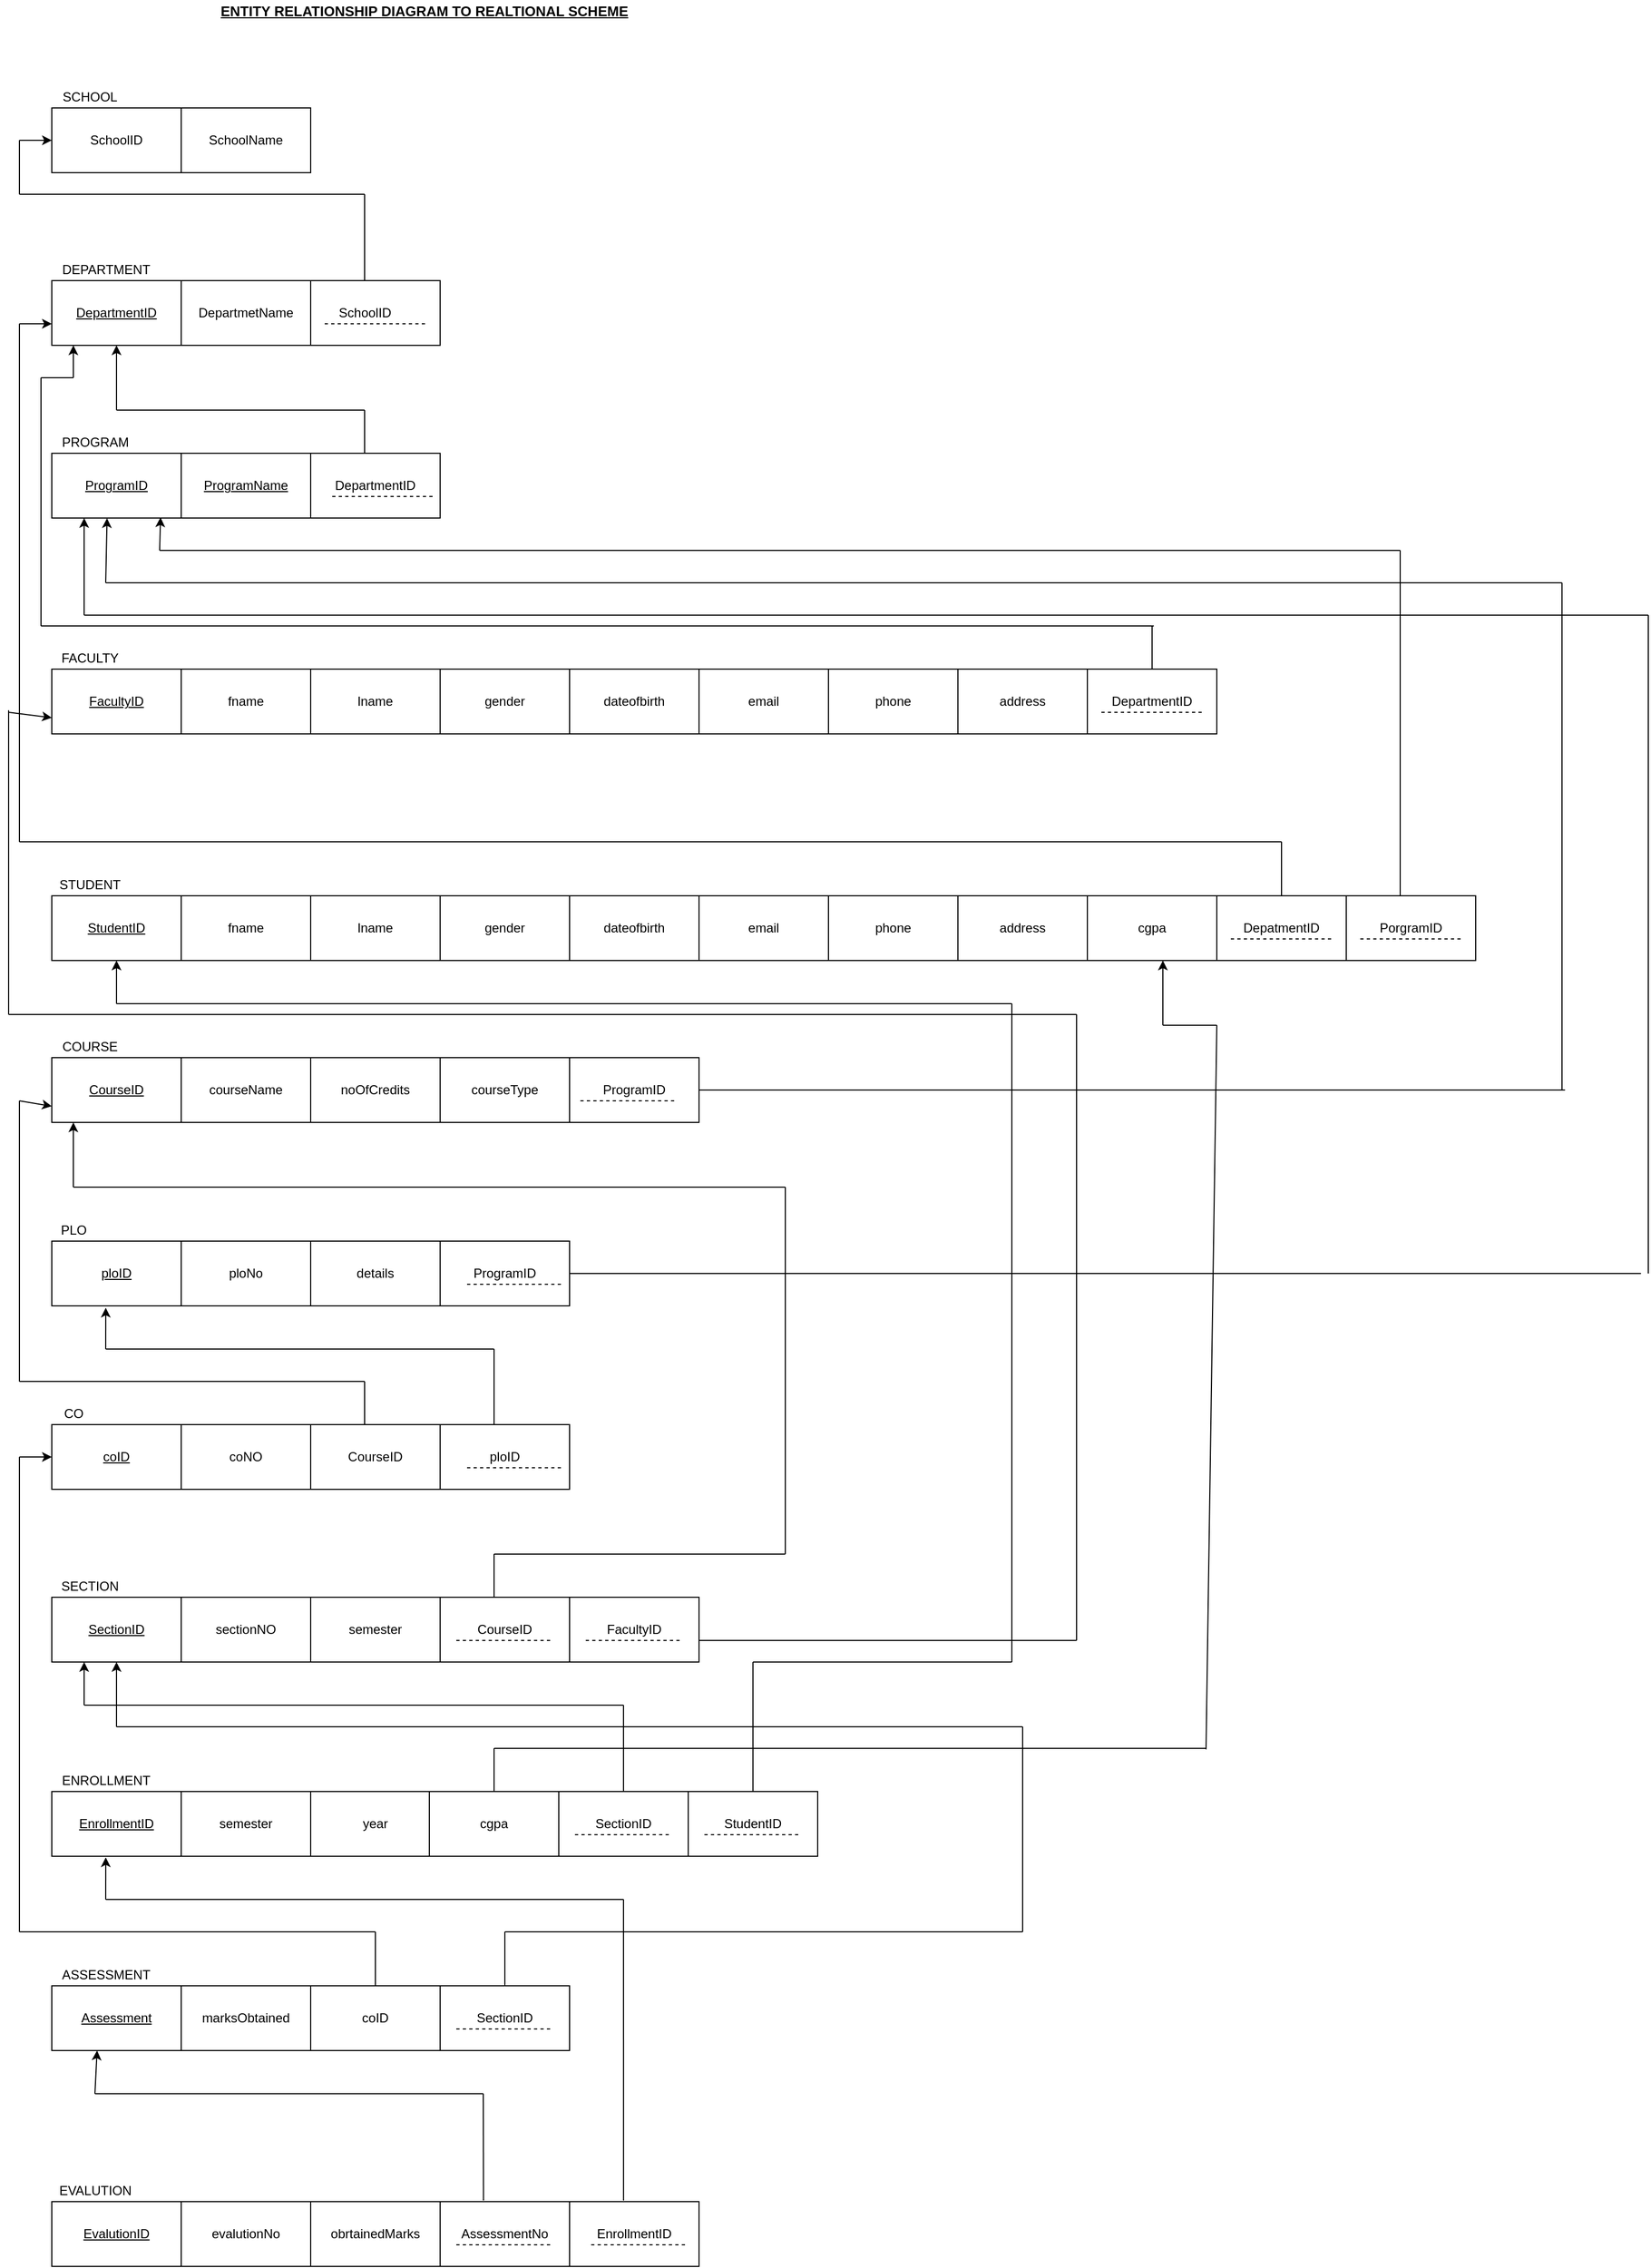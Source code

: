 <mxfile version="14.5.1" type="device"><diagram id="7KuH_8egfcc3wAsJhDVv" name="Page-1"><mxGraphModel dx="1874" dy="592" grid="1" gridSize="10" guides="1" tooltips="1" connect="1" arrows="1" fold="1" page="1" pageScale="1" pageWidth="850" pageHeight="1100" math="0" shadow="0"><root><mxCell id="0"/><mxCell id="1" parent="0"/><mxCell id="5A9PLkrmd0VcXUTFwJHq-2" value="&lt;b&gt;&lt;u&gt;&lt;font style=&quot;font-size: 13px&quot;&gt;ENTITY RELATIONSHIP DIAGRAM TO REALTIONAL SCHEME&lt;/font&gt;&lt;/u&gt;&lt;/b&gt;" style="text;html=1;align=center;verticalAlign=middle;resizable=0;points=[];autosize=1;" parent="1" vertex="1"><mxGeometry x="190" y="100" width="390" height="20" as="geometry"/></mxCell><mxCell id="5A9PLkrmd0VcXUTFwJHq-3" value="SchoolID" style="rounded=0;whiteSpace=wrap;html=1;direction=west;" parent="1" vertex="1"><mxGeometry x="40" y="200" width="120" height="60" as="geometry"/></mxCell><mxCell id="5A9PLkrmd0VcXUTFwJHq-4" value="SchoolName" style="rounded=0;whiteSpace=wrap;html=1;direction=west;" parent="1" vertex="1"><mxGeometry x="160" y="200" width="120" height="60" as="geometry"/></mxCell><mxCell id="5A9PLkrmd0VcXUTFwJHq-5" value="SCHOOL" style="text;html=1;align=center;verticalAlign=middle;resizable=0;points=[];autosize=1;" parent="1" vertex="1"><mxGeometry x="40" y="180" width="70" height="20" as="geometry"/></mxCell><mxCell id="5A9PLkrmd0VcXUTFwJHq-112" value="" style="edgeStyle=orthogonalEdgeStyle;rounded=0;orthogonalLoop=1;jettySize=auto;html=1;" parent="1" source="5A9PLkrmd0VcXUTFwJHq-7" target="5A9PLkrmd0VcXUTFwJHq-8" edge="1"><mxGeometry relative="1" as="geometry"/></mxCell><mxCell id="5A9PLkrmd0VcXUTFwJHq-7" value="DEPARTMENT" style="text;html=1;align=center;verticalAlign=middle;resizable=0;points=[];autosize=1;" parent="1" vertex="1"><mxGeometry x="40" y="340" width="100" height="20" as="geometry"/></mxCell><mxCell id="5A9PLkrmd0VcXUTFwJHq-8" value="&lt;u&gt;DepartmentID&lt;/u&gt;" style="whiteSpace=wrap;html=1;" parent="1" vertex="1"><mxGeometry x="40" y="360" width="120" height="60" as="geometry"/></mxCell><mxCell id="5A9PLkrmd0VcXUTFwJHq-10" value="DepartmetName" style="whiteSpace=wrap;html=1;" parent="1" vertex="1"><mxGeometry x="160" y="360" width="120" height="60" as="geometry"/></mxCell><mxCell id="5A9PLkrmd0VcXUTFwJHq-14" value="" style="whiteSpace=wrap;html=1;" parent="1" vertex="1"><mxGeometry x="280" y="360" width="120" height="60" as="geometry"/></mxCell><mxCell id="5A9PLkrmd0VcXUTFwJHq-15" value="SchoolID" style="text;html=1;align=center;verticalAlign=middle;resizable=0;points=[];autosize=1;" parent="1" vertex="1"><mxGeometry x="300" y="380" width="60" height="20" as="geometry"/></mxCell><mxCell id="5A9PLkrmd0VcXUTFwJHq-16" value="" style="endArrow=none;dashed=1;html=1;" parent="1" edge="1"><mxGeometry width="50" height="50" relative="1" as="geometry"><mxPoint x="293" y="400" as="sourcePoint"/><mxPoint x="387" y="400" as="targetPoint"/></mxGeometry></mxCell><mxCell id="5A9PLkrmd0VcXUTFwJHq-17" value="PROGRAM" style="text;html=1;align=center;verticalAlign=middle;resizable=0;points=[];autosize=1;" parent="1" vertex="1"><mxGeometry x="40" y="500" width="80" height="20" as="geometry"/></mxCell><mxCell id="5A9PLkrmd0VcXUTFwJHq-18" value="ProgramID" style="whiteSpace=wrap;html=1;fontStyle=4" parent="1" vertex="1"><mxGeometry x="40" y="520" width="120" height="60" as="geometry"/></mxCell><mxCell id="5A9PLkrmd0VcXUTFwJHq-19" value="&lt;u&gt;ProgramName&lt;/u&gt;" style="whiteSpace=wrap;html=1;" parent="1" vertex="1"><mxGeometry x="160" y="520" width="120" height="60" as="geometry"/></mxCell><mxCell id="5A9PLkrmd0VcXUTFwJHq-20" value="DepartmentID" style="whiteSpace=wrap;html=1;" parent="1" vertex="1"><mxGeometry x="280" y="520" width="120" height="60" as="geometry"/></mxCell><mxCell id="5A9PLkrmd0VcXUTFwJHq-21" value="" style="endArrow=none;dashed=1;html=1;" parent="1" edge="1"><mxGeometry width="50" height="50" relative="1" as="geometry"><mxPoint x="300" y="560" as="sourcePoint"/><mxPoint x="394" y="560" as="targetPoint"/></mxGeometry></mxCell><mxCell id="5A9PLkrmd0VcXUTFwJHq-22" value="FACULTY" style="text;html=1;align=center;verticalAlign=middle;resizable=0;points=[];autosize=1;" parent="1" vertex="1"><mxGeometry x="40" y="700" width="70" height="20" as="geometry"/></mxCell><mxCell id="5A9PLkrmd0VcXUTFwJHq-23" value="&lt;u&gt;FacultyID&lt;/u&gt;" style="whiteSpace=wrap;html=1;" parent="1" vertex="1"><mxGeometry x="40" y="720" width="120" height="60" as="geometry"/></mxCell><mxCell id="5A9PLkrmd0VcXUTFwJHq-25" value="address" style="whiteSpace=wrap;html=1;" parent="1" vertex="1"><mxGeometry x="880" y="720" width="120" height="60" as="geometry"/></mxCell><mxCell id="5A9PLkrmd0VcXUTFwJHq-26" value="phone" style="whiteSpace=wrap;html=1;" parent="1" vertex="1"><mxGeometry x="760" y="720" width="120" height="60" as="geometry"/></mxCell><mxCell id="5A9PLkrmd0VcXUTFwJHq-27" value="fname" style="whiteSpace=wrap;html=1;" parent="1" vertex="1"><mxGeometry x="160" y="720" width="120" height="60" as="geometry"/></mxCell><mxCell id="5A9PLkrmd0VcXUTFwJHq-28" value="lname" style="whiteSpace=wrap;html=1;" parent="1" vertex="1"><mxGeometry x="280" y="720" width="120" height="60" as="geometry"/></mxCell><mxCell id="5A9PLkrmd0VcXUTFwJHq-29" value="gender" style="whiteSpace=wrap;html=1;" parent="1" vertex="1"><mxGeometry x="400" y="720" width="120" height="60" as="geometry"/></mxCell><mxCell id="5A9PLkrmd0VcXUTFwJHq-30" value="dateofbirth" style="whiteSpace=wrap;html=1;" parent="1" vertex="1"><mxGeometry x="520" y="720" width="120" height="60" as="geometry"/></mxCell><mxCell id="5A9PLkrmd0VcXUTFwJHq-31" value="email" style="whiteSpace=wrap;html=1;" parent="1" vertex="1"><mxGeometry x="640" y="720" width="120" height="60" as="geometry"/></mxCell><mxCell id="5A9PLkrmd0VcXUTFwJHq-34" value="DepartmentID" style="whiteSpace=wrap;html=1;" parent="1" vertex="1"><mxGeometry x="1000" y="720" width="120" height="60" as="geometry"/></mxCell><mxCell id="5A9PLkrmd0VcXUTFwJHq-35" value="" style="endArrow=none;dashed=1;html=1;" parent="1" edge="1"><mxGeometry width="50" height="50" relative="1" as="geometry"><mxPoint x="1013" y="760" as="sourcePoint"/><mxPoint x="1107" y="760" as="targetPoint"/></mxGeometry></mxCell><mxCell id="5A9PLkrmd0VcXUTFwJHq-36" value="STUDENT" style="text;html=1;align=center;verticalAlign=middle;resizable=0;points=[];autosize=1;" parent="1" vertex="1"><mxGeometry x="40" y="910" width="70" height="20" as="geometry"/></mxCell><mxCell id="5A9PLkrmd0VcXUTFwJHq-37" value="&lt;u&gt;StudentID&lt;/u&gt;" style="whiteSpace=wrap;html=1;" parent="1" vertex="1"><mxGeometry x="40" y="930" width="120" height="60" as="geometry"/></mxCell><mxCell id="5A9PLkrmd0VcXUTFwJHq-38" value="fname" style="whiteSpace=wrap;html=1;" parent="1" vertex="1"><mxGeometry x="160" y="930" width="120" height="60" as="geometry"/></mxCell><mxCell id="5A9PLkrmd0VcXUTFwJHq-39" value="lname" style="whiteSpace=wrap;html=1;" parent="1" vertex="1"><mxGeometry x="280" y="930" width="120" height="60" as="geometry"/></mxCell><mxCell id="5A9PLkrmd0VcXUTFwJHq-40" value="gender" style="whiteSpace=wrap;html=1;" parent="1" vertex="1"><mxGeometry x="400" y="930" width="120" height="60" as="geometry"/></mxCell><mxCell id="5A9PLkrmd0VcXUTFwJHq-41" value="dateofbirth" style="whiteSpace=wrap;html=1;" parent="1" vertex="1"><mxGeometry x="520" y="930" width="120" height="60" as="geometry"/></mxCell><mxCell id="5A9PLkrmd0VcXUTFwJHq-42" value="email" style="whiteSpace=wrap;html=1;" parent="1" vertex="1"><mxGeometry x="640" y="930" width="120" height="60" as="geometry"/></mxCell><mxCell id="5A9PLkrmd0VcXUTFwJHq-43" value="phone" style="whiteSpace=wrap;html=1;" parent="1" vertex="1"><mxGeometry x="760" y="930" width="120" height="60" as="geometry"/></mxCell><mxCell id="5A9PLkrmd0VcXUTFwJHq-44" value="address" style="whiteSpace=wrap;html=1;" parent="1" vertex="1"><mxGeometry x="880" y="930" width="120" height="60" as="geometry"/></mxCell><mxCell id="5A9PLkrmd0VcXUTFwJHq-45" value="cgpa" style="whiteSpace=wrap;html=1;" parent="1" vertex="1"><mxGeometry x="1000" y="930" width="120" height="60" as="geometry"/></mxCell><mxCell id="5A9PLkrmd0VcXUTFwJHq-46" value="DepatmentID" style="whiteSpace=wrap;html=1;" parent="1" vertex="1"><mxGeometry x="1120" y="930" width="120" height="60" as="geometry"/></mxCell><mxCell id="5A9PLkrmd0VcXUTFwJHq-47" value="PorgramID" style="whiteSpace=wrap;html=1;" parent="1" vertex="1"><mxGeometry x="1240" y="930" width="120" height="60" as="geometry"/></mxCell><mxCell id="5A9PLkrmd0VcXUTFwJHq-48" value="" style="endArrow=none;dashed=1;html=1;" parent="1" edge="1"><mxGeometry width="50" height="50" relative="1" as="geometry"><mxPoint x="1133" y="970" as="sourcePoint"/><mxPoint x="1227" y="970" as="targetPoint"/><Array as="points"/></mxGeometry></mxCell><mxCell id="5A9PLkrmd0VcXUTFwJHq-49" value="" style="endArrow=none;dashed=1;html=1;" parent="1" edge="1"><mxGeometry width="50" height="50" relative="1" as="geometry"><mxPoint x="1253" y="970" as="sourcePoint"/><mxPoint x="1347" y="970" as="targetPoint"/><Array as="points"/></mxGeometry></mxCell><mxCell id="5A9PLkrmd0VcXUTFwJHq-50" value="COURSE" style="text;html=1;align=center;verticalAlign=middle;resizable=0;points=[];autosize=1;" parent="1" vertex="1"><mxGeometry x="40" y="1060" width="70" height="20" as="geometry"/></mxCell><mxCell id="5A9PLkrmd0VcXUTFwJHq-51" value="&lt;u&gt;CourseID&lt;/u&gt;" style="whiteSpace=wrap;html=1;" parent="1" vertex="1"><mxGeometry x="40" y="1080" width="120" height="60" as="geometry"/></mxCell><mxCell id="5A9PLkrmd0VcXUTFwJHq-52" value="ProgramID" style="whiteSpace=wrap;html=1;" parent="1" vertex="1"><mxGeometry x="520" y="1080" width="120" height="60" as="geometry"/></mxCell><mxCell id="5A9PLkrmd0VcXUTFwJHq-53" value="courseName" style="whiteSpace=wrap;html=1;" parent="1" vertex="1"><mxGeometry x="160" y="1080" width="120" height="60" as="geometry"/></mxCell><mxCell id="5A9PLkrmd0VcXUTFwJHq-54" value="noOfCredits" style="whiteSpace=wrap;html=1;" parent="1" vertex="1"><mxGeometry x="280" y="1080" width="120" height="60" as="geometry"/></mxCell><mxCell id="5A9PLkrmd0VcXUTFwJHq-55" value="courseType" style="whiteSpace=wrap;html=1;" parent="1" vertex="1"><mxGeometry x="400" y="1080" width="120" height="60" as="geometry"/></mxCell><mxCell id="5A9PLkrmd0VcXUTFwJHq-56" value="" style="endArrow=none;dashed=1;html=1;" parent="1" edge="1"><mxGeometry width="50" height="50" relative="1" as="geometry"><mxPoint x="530" y="1120" as="sourcePoint"/><mxPoint x="620" y="1120" as="targetPoint"/><Array as="points"/></mxGeometry></mxCell><mxCell id="5A9PLkrmd0VcXUTFwJHq-59" value="" style="edgeStyle=orthogonalEdgeStyle;rounded=0;orthogonalLoop=1;jettySize=auto;html=1;" parent="1" source="5A9PLkrmd0VcXUTFwJHq-57" target="5A9PLkrmd0VcXUTFwJHq-58" edge="1"><mxGeometry relative="1" as="geometry"/></mxCell><mxCell id="5A9PLkrmd0VcXUTFwJHq-57" value="PLO" style="text;html=1;align=center;verticalAlign=middle;resizable=0;points=[];autosize=1;" parent="1" vertex="1"><mxGeometry x="40" y="1230" width="40" height="20" as="geometry"/></mxCell><mxCell id="5A9PLkrmd0VcXUTFwJHq-58" value="ploID" style="whiteSpace=wrap;html=1;fontStyle=4" parent="1" vertex="1"><mxGeometry x="40" y="1250" width="120" height="60" as="geometry"/></mxCell><mxCell id="5A9PLkrmd0VcXUTFwJHq-60" value="ploNo" style="whiteSpace=wrap;html=1;" parent="1" vertex="1"><mxGeometry x="160" y="1250" width="120" height="60" as="geometry"/></mxCell><mxCell id="5A9PLkrmd0VcXUTFwJHq-61" value="details" style="whiteSpace=wrap;html=1;" parent="1" vertex="1"><mxGeometry x="280" y="1250" width="120" height="60" as="geometry"/></mxCell><mxCell id="5A9PLkrmd0VcXUTFwJHq-62" value="ProgramID" style="whiteSpace=wrap;html=1;" parent="1" vertex="1"><mxGeometry x="400" y="1250" width="120" height="60" as="geometry"/></mxCell><mxCell id="5A9PLkrmd0VcXUTFwJHq-64" value="" style="endArrow=none;dashed=1;html=1;" parent="1" edge="1"><mxGeometry width="50" height="50" relative="1" as="geometry"><mxPoint x="425" y="1290" as="sourcePoint"/><mxPoint x="515" y="1290" as="targetPoint"/><Array as="points"/></mxGeometry></mxCell><mxCell id="5A9PLkrmd0VcXUTFwJHq-65" value="CO" style="text;html=1;align=center;verticalAlign=middle;resizable=0;points=[];autosize=1;" parent="1" vertex="1"><mxGeometry x="45" y="1400" width="30" height="20" as="geometry"/></mxCell><mxCell id="5A9PLkrmd0VcXUTFwJHq-66" value="&lt;u&gt;coID&lt;/u&gt;" style="whiteSpace=wrap;html=1;" parent="1" vertex="1"><mxGeometry x="40" y="1420" width="120" height="60" as="geometry"/></mxCell><mxCell id="5A9PLkrmd0VcXUTFwJHq-67" value="coNO" style="whiteSpace=wrap;html=1;" parent="1" vertex="1"><mxGeometry x="160" y="1420" width="120" height="60" as="geometry"/></mxCell><mxCell id="5A9PLkrmd0VcXUTFwJHq-68" value="CourseID" style="whiteSpace=wrap;html=1;" parent="1" vertex="1"><mxGeometry x="280" y="1420" width="120" height="60" as="geometry"/></mxCell><mxCell id="5A9PLkrmd0VcXUTFwJHq-69" value="ploID" style="whiteSpace=wrap;html=1;" parent="1" vertex="1"><mxGeometry x="400" y="1420" width="120" height="60" as="geometry"/></mxCell><mxCell id="5A9PLkrmd0VcXUTFwJHq-70" value="" style="endArrow=none;dashed=1;html=1;" parent="1" edge="1"><mxGeometry width="50" height="50" relative="1" as="geometry"><mxPoint x="425" y="1460" as="sourcePoint"/><mxPoint x="515" y="1460" as="targetPoint"/><Array as="points"/></mxGeometry></mxCell><mxCell id="5A9PLkrmd0VcXUTFwJHq-73" value="" style="edgeStyle=orthogonalEdgeStyle;rounded=0;orthogonalLoop=1;jettySize=auto;html=1;" parent="1" source="5A9PLkrmd0VcXUTFwJHq-71" target="5A9PLkrmd0VcXUTFwJHq-72" edge="1"><mxGeometry relative="1" as="geometry"/></mxCell><mxCell id="5A9PLkrmd0VcXUTFwJHq-71" value="SECTION" style="text;html=1;align=center;verticalAlign=middle;resizable=0;points=[];autosize=1;" parent="1" vertex="1"><mxGeometry x="40" y="1560" width="70" height="20" as="geometry"/></mxCell><mxCell id="5A9PLkrmd0VcXUTFwJHq-72" value="&lt;u&gt;SectionID&lt;/u&gt;" style="whiteSpace=wrap;html=1;" parent="1" vertex="1"><mxGeometry x="40" y="1580" width="120" height="60" as="geometry"/></mxCell><mxCell id="5A9PLkrmd0VcXUTFwJHq-74" value="sectionNO" style="whiteSpace=wrap;html=1;" parent="1" vertex="1"><mxGeometry x="160" y="1580" width="120" height="60" as="geometry"/></mxCell><mxCell id="5A9PLkrmd0VcXUTFwJHq-75" value="semester" style="whiteSpace=wrap;html=1;" parent="1" vertex="1"><mxGeometry x="280" y="1580" width="120" height="60" as="geometry"/></mxCell><mxCell id="5A9PLkrmd0VcXUTFwJHq-78" value="FacultyID" style="whiteSpace=wrap;html=1;" parent="1" vertex="1"><mxGeometry x="520" y="1580" width="120" height="60" as="geometry"/></mxCell><mxCell id="5A9PLkrmd0VcXUTFwJHq-79" value="" style="endArrow=none;dashed=1;html=1;" parent="1" edge="1"><mxGeometry width="50" height="50" relative="1" as="geometry"><mxPoint x="415" y="1620" as="sourcePoint"/><mxPoint x="505" y="1620" as="targetPoint"/><Array as="points"/></mxGeometry></mxCell><mxCell id="5A9PLkrmd0VcXUTFwJHq-80" value="" style="endArrow=none;dashed=1;html=1;" parent="1" source="5A9PLkrmd0VcXUTFwJHq-76" edge="1"><mxGeometry width="50" height="50" relative="1" as="geometry"><mxPoint x="425" y="1630" as="sourcePoint"/><mxPoint x="515" y="1630" as="targetPoint"/><Array as="points"/></mxGeometry></mxCell><mxCell id="5A9PLkrmd0VcXUTFwJHq-76" value="CourseID" style="whiteSpace=wrap;html=1;" parent="1" vertex="1"><mxGeometry x="400" y="1580" width="120" height="60" as="geometry"/></mxCell><mxCell id="5A9PLkrmd0VcXUTFwJHq-82" value="" style="endArrow=none;dashed=1;html=1;" parent="1" edge="1"><mxGeometry width="50" height="50" relative="1" as="geometry"><mxPoint x="415" y="1620" as="sourcePoint"/><mxPoint x="505" y="1620" as="targetPoint"/><Array as="points"><mxPoint x="460" y="1620"/></Array></mxGeometry></mxCell><mxCell id="5A9PLkrmd0VcXUTFwJHq-83" value="" style="endArrow=none;dashed=1;html=1;" parent="1" edge="1"><mxGeometry width="50" height="50" relative="1" as="geometry"><mxPoint x="535" y="1620" as="sourcePoint"/><mxPoint x="625" y="1620" as="targetPoint"/><Array as="points"><mxPoint x="580" y="1620"/></Array></mxGeometry></mxCell><mxCell id="5A9PLkrmd0VcXUTFwJHq-86" value="" style="edgeStyle=orthogonalEdgeStyle;rounded=0;orthogonalLoop=1;jettySize=auto;html=1;" parent="1" source="5A9PLkrmd0VcXUTFwJHq-84" target="5A9PLkrmd0VcXUTFwJHq-85" edge="1"><mxGeometry relative="1" as="geometry"/></mxCell><mxCell id="5A9PLkrmd0VcXUTFwJHq-84" value="ENROLLMENT" style="text;html=1;align=center;verticalAlign=middle;resizable=0;points=[];autosize=1;" parent="1" vertex="1"><mxGeometry x="40" y="1740" width="100" height="20" as="geometry"/></mxCell><mxCell id="5A9PLkrmd0VcXUTFwJHq-85" value="&lt;u&gt;EnrollmentID&lt;/u&gt;" style="whiteSpace=wrap;html=1;" parent="1" vertex="1"><mxGeometry x="40" y="1760" width="120" height="60" as="geometry"/></mxCell><mxCell id="5A9PLkrmd0VcXUTFwJHq-87" value="semester" style="whiteSpace=wrap;html=1;" parent="1" vertex="1"><mxGeometry x="160" y="1760" width="120" height="60" as="geometry"/></mxCell><mxCell id="5A9PLkrmd0VcXUTFwJHq-88" value="year" style="whiteSpace=wrap;html=1;" parent="1" vertex="1"><mxGeometry x="280" y="1760" width="120" height="60" as="geometry"/></mxCell><mxCell id="5A9PLkrmd0VcXUTFwJHq-89" value="cgpa" style="whiteSpace=wrap;html=1;" parent="1" vertex="1"><mxGeometry x="390" y="1760" width="120" height="60" as="geometry"/></mxCell><mxCell id="5A9PLkrmd0VcXUTFwJHq-90" value="SectionID" style="whiteSpace=wrap;html=1;" parent="1" vertex="1"><mxGeometry x="510" y="1760" width="120" height="60" as="geometry"/></mxCell><mxCell id="5A9PLkrmd0VcXUTFwJHq-91" value="StudentID" style="whiteSpace=wrap;html=1;" parent="1" vertex="1"><mxGeometry x="630" y="1760" width="120" height="60" as="geometry"/></mxCell><mxCell id="5A9PLkrmd0VcXUTFwJHq-92" value="" style="endArrow=none;dashed=1;html=1;" parent="1" edge="1"><mxGeometry width="50" height="50" relative="1" as="geometry"><mxPoint x="525" y="1800" as="sourcePoint"/><mxPoint x="615" y="1800" as="targetPoint"/><Array as="points"><mxPoint x="570" y="1800"/></Array></mxGeometry></mxCell><mxCell id="5A9PLkrmd0VcXUTFwJHq-93" value="" style="endArrow=none;dashed=1;html=1;" parent="1" edge="1"><mxGeometry width="50" height="50" relative="1" as="geometry"><mxPoint x="645" y="1800" as="sourcePoint"/><mxPoint x="735" y="1800" as="targetPoint"/><Array as="points"><mxPoint x="690" y="1800"/></Array></mxGeometry></mxCell><mxCell id="5A9PLkrmd0VcXUTFwJHq-96" value="" style="edgeStyle=orthogonalEdgeStyle;rounded=0;orthogonalLoop=1;jettySize=auto;html=1;" parent="1" source="5A9PLkrmd0VcXUTFwJHq-94" target="5A9PLkrmd0VcXUTFwJHq-95" edge="1"><mxGeometry relative="1" as="geometry"/></mxCell><mxCell id="5A9PLkrmd0VcXUTFwJHq-94" value="ASSESSMENT" style="text;html=1;align=center;verticalAlign=middle;resizable=0;points=[];autosize=1;" parent="1" vertex="1"><mxGeometry x="40" y="1920" width="100" height="20" as="geometry"/></mxCell><mxCell id="5A9PLkrmd0VcXUTFwJHq-95" value="&lt;u&gt;Assessment&lt;/u&gt;" style="whiteSpace=wrap;html=1;" parent="1" vertex="1"><mxGeometry x="40" y="1940" width="120" height="60" as="geometry"/></mxCell><mxCell id="5A9PLkrmd0VcXUTFwJHq-97" value="marksObtained" style="whiteSpace=wrap;html=1;" parent="1" vertex="1"><mxGeometry x="160" y="1940" width="120" height="60" as="geometry"/></mxCell><mxCell id="5A9PLkrmd0VcXUTFwJHq-98" value="coID" style="whiteSpace=wrap;html=1;" parent="1" vertex="1"><mxGeometry x="280" y="1940" width="120" height="60" as="geometry"/></mxCell><mxCell id="5A9PLkrmd0VcXUTFwJHq-99" value="SectionID" style="whiteSpace=wrap;html=1;" parent="1" vertex="1"><mxGeometry x="400" y="1940" width="120" height="60" as="geometry"/></mxCell><mxCell id="5A9PLkrmd0VcXUTFwJHq-100" value="" style="endArrow=none;dashed=1;html=1;" parent="1" edge="1"><mxGeometry width="50" height="50" relative="1" as="geometry"><mxPoint x="415" y="1980" as="sourcePoint"/><mxPoint x="505" y="1980" as="targetPoint"/><Array as="points"><mxPoint x="460" y="1980"/></Array></mxGeometry></mxCell><mxCell id="5A9PLkrmd0VcXUTFwJHq-103" value="" style="edgeStyle=orthogonalEdgeStyle;rounded=0;orthogonalLoop=1;jettySize=auto;html=1;" parent="1" source="5A9PLkrmd0VcXUTFwJHq-101" target="5A9PLkrmd0VcXUTFwJHq-102" edge="1"><mxGeometry relative="1" as="geometry"/></mxCell><mxCell id="5A9PLkrmd0VcXUTFwJHq-101" value="EVALUTION" style="text;html=1;align=center;verticalAlign=middle;resizable=0;points=[];autosize=1;" parent="1" vertex="1"><mxGeometry x="40" y="2120" width="80" height="20" as="geometry"/></mxCell><mxCell id="5A9PLkrmd0VcXUTFwJHq-102" value="&lt;u&gt;EvalutionID&lt;/u&gt;" style="whiteSpace=wrap;html=1;" parent="1" vertex="1"><mxGeometry x="40" y="2140" width="120" height="60" as="geometry"/></mxCell><mxCell id="5A9PLkrmd0VcXUTFwJHq-104" value="evalutionNo" style="whiteSpace=wrap;html=1;" parent="1" vertex="1"><mxGeometry x="160" y="2140" width="120" height="60" as="geometry"/></mxCell><mxCell id="5A9PLkrmd0VcXUTFwJHq-105" value="obrtainedMarks" style="whiteSpace=wrap;html=1;" parent="1" vertex="1"><mxGeometry x="280" y="2140" width="120" height="60" as="geometry"/></mxCell><mxCell id="5A9PLkrmd0VcXUTFwJHq-106" value="AssessmentNo" style="whiteSpace=wrap;html=1;" parent="1" vertex="1"><mxGeometry x="400" y="2140" width="120" height="60" as="geometry"/></mxCell><mxCell id="5A9PLkrmd0VcXUTFwJHq-107" value="EnrollmentID" style="whiteSpace=wrap;html=1;" parent="1" vertex="1"><mxGeometry x="520" y="2140" width="120" height="60" as="geometry"/></mxCell><mxCell id="5A9PLkrmd0VcXUTFwJHq-108" value="" style="endArrow=none;dashed=1;html=1;" parent="1" edge="1"><mxGeometry width="50" height="50" relative="1" as="geometry"><mxPoint x="415" y="2180" as="sourcePoint"/><mxPoint x="505" y="2180" as="targetPoint"/><Array as="points"/></mxGeometry></mxCell><mxCell id="5A9PLkrmd0VcXUTFwJHq-109" value="" style="endArrow=none;dashed=1;html=1;" parent="1" edge="1"><mxGeometry width="50" height="50" relative="1" as="geometry"><mxPoint x="540" y="2180" as="sourcePoint"/><mxPoint x="630" y="2180" as="targetPoint"/><Array as="points"/></mxGeometry></mxCell><mxCell id="5A9PLkrmd0VcXUTFwJHq-116" value="" style="endArrow=none;html=1;" parent="1" edge="1"><mxGeometry width="50" height="50" relative="1" as="geometry"><mxPoint x="330" y="360" as="sourcePoint"/><mxPoint x="330" y="280" as="targetPoint"/></mxGeometry></mxCell><mxCell id="5A9PLkrmd0VcXUTFwJHq-117" value="" style="endArrow=none;html=1;" parent="1" edge="1"><mxGeometry width="50" height="50" relative="1" as="geometry"><mxPoint x="210" y="280" as="sourcePoint"/><mxPoint x="330" y="280" as="targetPoint"/></mxGeometry></mxCell><mxCell id="5A9PLkrmd0VcXUTFwJHq-118" value="" style="endArrow=none;html=1;" parent="1" edge="1"><mxGeometry width="50" height="50" relative="1" as="geometry"><mxPoint x="10" y="280" as="sourcePoint"/><mxPoint x="210" y="280" as="targetPoint"/></mxGeometry></mxCell><mxCell id="5A9PLkrmd0VcXUTFwJHq-119" value="" style="endArrow=none;html=1;" parent="1" edge="1"><mxGeometry width="50" height="50" relative="1" as="geometry"><mxPoint x="10" y="280" as="sourcePoint"/><mxPoint x="10" y="230" as="targetPoint"/></mxGeometry></mxCell><mxCell id="5A9PLkrmd0VcXUTFwJHq-120" value="" style="endArrow=classic;html=1;entryX=1;entryY=0.5;entryDx=0;entryDy=0;" parent="1" target="5A9PLkrmd0VcXUTFwJHq-3" edge="1"><mxGeometry width="50" height="50" relative="1" as="geometry"><mxPoint x="10" y="230" as="sourcePoint"/><mxPoint x="60" y="180" as="targetPoint"/></mxGeometry></mxCell><mxCell id="5A9PLkrmd0VcXUTFwJHq-121" value="" style="endArrow=none;html=1;" parent="1" edge="1"><mxGeometry width="50" height="50" relative="1" as="geometry"><mxPoint x="330" y="520" as="sourcePoint"/><mxPoint x="330" y="480" as="targetPoint"/></mxGeometry></mxCell><mxCell id="5A9PLkrmd0VcXUTFwJHq-122" value="" style="endArrow=none;html=1;" parent="1" edge="1"><mxGeometry width="50" height="50" relative="1" as="geometry"><mxPoint x="100" y="480" as="sourcePoint"/><mxPoint x="330" y="480" as="targetPoint"/></mxGeometry></mxCell><mxCell id="5A9PLkrmd0VcXUTFwJHq-123" value="" style="endArrow=classic;html=1;" parent="1" target="5A9PLkrmd0VcXUTFwJHq-8" edge="1"><mxGeometry width="50" height="50" relative="1" as="geometry"><mxPoint x="100" y="480" as="sourcePoint"/><mxPoint x="113" y="424" as="targetPoint"/><Array as="points"/></mxGeometry></mxCell><mxCell id="5A9PLkrmd0VcXUTFwJHq-124" value="" style="endArrow=classic;html=1;" parent="1" edge="1"><mxGeometry width="50" height="50" relative="1" as="geometry"><mxPoint x="10" y="400" as="sourcePoint"/><mxPoint x="40" y="400" as="targetPoint"/></mxGeometry></mxCell><mxCell id="5A9PLkrmd0VcXUTFwJHq-125" value="" style="endArrow=none;html=1;" parent="1" edge="1"><mxGeometry width="50" height="50" relative="1" as="geometry"><mxPoint x="10" y="880" as="sourcePoint"/><mxPoint x="10" y="400" as="targetPoint"/></mxGeometry></mxCell><mxCell id="5A9PLkrmd0VcXUTFwJHq-126" value="" style="endArrow=classic;html=1;" parent="1" edge="1"><mxGeometry width="50" height="50" relative="1" as="geometry"><mxPoint x="60" y="450" as="sourcePoint"/><mxPoint x="60" y="420" as="targetPoint"/></mxGeometry></mxCell><mxCell id="5A9PLkrmd0VcXUTFwJHq-127" value="" style="endArrow=none;html=1;" parent="1" edge="1"><mxGeometry width="50" height="50" relative="1" as="geometry"><mxPoint x="30" y="450" as="sourcePoint"/><mxPoint x="60" y="450" as="targetPoint"/></mxGeometry></mxCell><mxCell id="5A9PLkrmd0VcXUTFwJHq-128" value="" style="endArrow=none;html=1;" parent="1" edge="1"><mxGeometry width="50" height="50" relative="1" as="geometry"><mxPoint x="30" y="680" as="sourcePoint"/><mxPoint x="30" y="450" as="targetPoint"/></mxGeometry></mxCell><mxCell id="5A9PLkrmd0VcXUTFwJHq-129" value="" style="endArrow=none;html=1;" parent="1" edge="1"><mxGeometry width="50" height="50" relative="1" as="geometry"><mxPoint x="30" y="680" as="sourcePoint"/><mxPoint x="1061.6" y="680" as="targetPoint"/></mxGeometry></mxCell><mxCell id="5A9PLkrmd0VcXUTFwJHq-130" value="" style="endArrow=classic;html=1;entryX=0.84;entryY=0.99;entryDx=0;entryDy=0;entryPerimeter=0;" parent="1" target="5A9PLkrmd0VcXUTFwJHq-18" edge="1"><mxGeometry width="50" height="50" relative="1" as="geometry"><mxPoint x="140" y="610" as="sourcePoint"/><mxPoint x="144" y="583" as="targetPoint"/></mxGeometry></mxCell><mxCell id="5A9PLkrmd0VcXUTFwJHq-131" value="" style="endArrow=none;html=1;exitX=0.5;exitY=0;exitDx=0;exitDy=0;" parent="1" source="5A9PLkrmd0VcXUTFwJHq-34" edge="1"><mxGeometry width="50" height="50" relative="1" as="geometry"><mxPoint x="1050" y="720" as="sourcePoint"/><mxPoint x="1060" y="680" as="targetPoint"/></mxGeometry></mxCell><mxCell id="5A9PLkrmd0VcXUTFwJHq-132" value="" style="endArrow=none;html=1;" parent="1" edge="1"><mxGeometry width="50" height="50" relative="1" as="geometry"><mxPoint x="10" y="880" as="sourcePoint"/><mxPoint x="1180" y="880" as="targetPoint"/></mxGeometry></mxCell><mxCell id="5A9PLkrmd0VcXUTFwJHq-133" value="" style="endArrow=none;html=1;exitX=0.5;exitY=0;exitDx=0;exitDy=0;" parent="1" source="5A9PLkrmd0VcXUTFwJHq-46" edge="1"><mxGeometry width="50" height="50" relative="1" as="geometry"><mxPoint x="1170" y="930" as="sourcePoint"/><mxPoint x="1180" y="880" as="targetPoint"/></mxGeometry></mxCell><mxCell id="5A9PLkrmd0VcXUTFwJHq-134" value="" style="endArrow=none;html=1;" parent="1" edge="1"><mxGeometry width="50" height="50" relative="1" as="geometry"><mxPoint x="1290" y="930" as="sourcePoint"/><mxPoint x="1290" y="610" as="targetPoint"/></mxGeometry></mxCell><mxCell id="5A9PLkrmd0VcXUTFwJHq-135" value="" style="endArrow=none;html=1;" parent="1" edge="1"><mxGeometry width="50" height="50" relative="1" as="geometry"><mxPoint x="140" y="610" as="sourcePoint"/><mxPoint x="1290" y="610" as="targetPoint"/></mxGeometry></mxCell><mxCell id="5A9PLkrmd0VcXUTFwJHq-136" value="" style="endArrow=none;html=1;exitX=1;exitY=0.5;exitDx=0;exitDy=0;" parent="1" source="5A9PLkrmd0VcXUTFwJHq-52" edge="1"><mxGeometry width="50" height="50" relative="1" as="geometry"><mxPoint x="675" y="1130" as="sourcePoint"/><mxPoint x="1442.8" y="1110" as="targetPoint"/></mxGeometry></mxCell><mxCell id="5A9PLkrmd0VcXUTFwJHq-137" value="" style="endArrow=none;html=1;" parent="1" edge="1"><mxGeometry width="50" height="50" relative="1" as="geometry"><mxPoint x="1440" y="1110" as="sourcePoint"/><mxPoint x="1440" y="640" as="targetPoint"/></mxGeometry></mxCell><mxCell id="5A9PLkrmd0VcXUTFwJHq-138" value="" style="endArrow=none;html=1;" parent="1" edge="1"><mxGeometry width="50" height="50" relative="1" as="geometry"><mxPoint x="1440" y="640" as="sourcePoint"/><mxPoint x="90" y="640" as="targetPoint"/></mxGeometry></mxCell><mxCell id="5A9PLkrmd0VcXUTFwJHq-140" value="" style="endArrow=classic;html=1;entryX=0.427;entryY=1.003;entryDx=0;entryDy=0;entryPerimeter=0;" parent="1" target="5A9PLkrmd0VcXUTFwJHq-18" edge="1"><mxGeometry width="50" height="50" relative="1" as="geometry"><mxPoint x="90" y="640" as="sourcePoint"/><mxPoint x="87" y="570" as="targetPoint"/></mxGeometry></mxCell><mxCell id="5A9PLkrmd0VcXUTFwJHq-141" value="" style="endArrow=none;html=1;exitX=1;exitY=0.5;exitDx=0;exitDy=0;" parent="1" source="5A9PLkrmd0VcXUTFwJHq-62" edge="1"><mxGeometry width="50" height="50" relative="1" as="geometry"><mxPoint x="570" y="1280" as="sourcePoint"/><mxPoint x="760" y="1280" as="targetPoint"/></mxGeometry></mxCell><mxCell id="5A9PLkrmd0VcXUTFwJHq-142" value="" style="endArrow=none;html=1;" parent="1" edge="1"><mxGeometry width="50" height="50" relative="1" as="geometry"><mxPoint x="760" y="1280" as="sourcePoint"/><mxPoint x="1513.2" y="1280" as="targetPoint"/><Array as="points"/></mxGeometry></mxCell><mxCell id="5A9PLkrmd0VcXUTFwJHq-143" value="" style="endArrow=none;html=1;" parent="1" edge="1"><mxGeometry width="50" height="50" relative="1" as="geometry"><mxPoint x="1520" y="1280" as="sourcePoint"/><mxPoint x="1520" y="670" as="targetPoint"/></mxGeometry></mxCell><mxCell id="5A9PLkrmd0VcXUTFwJHq-144" value="" style="endArrow=none;html=1;" parent="1" edge="1"><mxGeometry width="50" height="50" relative="1" as="geometry"><mxPoint x="70" y="670" as="sourcePoint"/><mxPoint x="1520" y="670" as="targetPoint"/></mxGeometry></mxCell><mxCell id="5A9PLkrmd0VcXUTFwJHq-145" value="" style="endArrow=classic;html=1;entryX=0.25;entryY=1;entryDx=0;entryDy=0;entryPerimeter=0;" parent="1" target="5A9PLkrmd0VcXUTFwJHq-18" edge="1"><mxGeometry width="50" height="50" relative="1" as="geometry"><mxPoint x="70" y="670" as="sourcePoint"/><mxPoint x="70" y="590" as="targetPoint"/><Array as="points"/></mxGeometry></mxCell><mxCell id="5A9PLkrmd0VcXUTFwJHq-146" value="" style="endArrow=none;html=1;" parent="1" edge="1"><mxGeometry width="50" height="50" relative="1" as="geometry"><mxPoint x="450" y="1420" as="sourcePoint"/><mxPoint x="450" y="1350" as="targetPoint"/></mxGeometry></mxCell><mxCell id="5A9PLkrmd0VcXUTFwJHq-147" value="" style="endArrow=none;html=1;" parent="1" edge="1"><mxGeometry width="50" height="50" relative="1" as="geometry"><mxPoint x="90" y="1350" as="sourcePoint"/><mxPoint x="450" y="1350" as="targetPoint"/></mxGeometry></mxCell><mxCell id="5A9PLkrmd0VcXUTFwJHq-149" value="" style="endArrow=classic;html=1;entryX=0.417;entryY=1.029;entryDx=0;entryDy=0;entryPerimeter=0;" parent="1" target="5A9PLkrmd0VcXUTFwJHq-58" edge="1"><mxGeometry width="50" height="50" relative="1" as="geometry"><mxPoint x="90" y="1350" as="sourcePoint"/><mxPoint x="140" y="1300" as="targetPoint"/></mxGeometry></mxCell><mxCell id="5A9PLkrmd0VcXUTFwJHq-150" value="" style="endArrow=none;html=1;" parent="1" edge="1"><mxGeometry width="50" height="50" relative="1" as="geometry"><mxPoint x="330" y="1420" as="sourcePoint"/><mxPoint x="330" y="1380" as="targetPoint"/></mxGeometry></mxCell><mxCell id="5A9PLkrmd0VcXUTFwJHq-151" value="" style="endArrow=none;html=1;" parent="1" edge="1"><mxGeometry width="50" height="50" relative="1" as="geometry"><mxPoint x="10" y="1380" as="sourcePoint"/><mxPoint x="330" y="1380" as="targetPoint"/></mxGeometry></mxCell><mxCell id="5A9PLkrmd0VcXUTFwJHq-152" value="" style="endArrow=none;html=1;" parent="1" edge="1"><mxGeometry width="50" height="50" relative="1" as="geometry"><mxPoint x="10" y="1380" as="sourcePoint"/><mxPoint x="10" y="1120" as="targetPoint"/><Array as="points"><mxPoint x="10" y="1350"/></Array></mxGeometry></mxCell><mxCell id="5A9PLkrmd0VcXUTFwJHq-153" value="" style="endArrow=classic;html=1;entryX=0;entryY=0.75;entryDx=0;entryDy=0;" parent="1" target="5A9PLkrmd0VcXUTFwJHq-51" edge="1"><mxGeometry width="50" height="50" relative="1" as="geometry"><mxPoint x="10" y="1120" as="sourcePoint"/><mxPoint x="60" y="1070" as="targetPoint"/></mxGeometry></mxCell><mxCell id="5A9PLkrmd0VcXUTFwJHq-154" value="" style="endArrow=none;html=1;" parent="1" edge="1"><mxGeometry width="50" height="50" relative="1" as="geometry"><mxPoint x="450" y="1580" as="sourcePoint"/><mxPoint x="450" y="1540" as="targetPoint"/><Array as="points"/></mxGeometry></mxCell><mxCell id="5A9PLkrmd0VcXUTFwJHq-155" value="" style="endArrow=none;html=1;" parent="1" edge="1"><mxGeometry width="50" height="50" relative="1" as="geometry"><mxPoint x="450" y="1540" as="sourcePoint"/><mxPoint x="720" y="1540" as="targetPoint"/></mxGeometry></mxCell><mxCell id="5A9PLkrmd0VcXUTFwJHq-156" value="" style="endArrow=none;html=1;" parent="1" edge="1"><mxGeometry width="50" height="50" relative="1" as="geometry"><mxPoint x="720" y="1540" as="sourcePoint"/><mxPoint x="720" y="1200" as="targetPoint"/><Array as="points"><mxPoint x="720" y="1510"/></Array></mxGeometry></mxCell><mxCell id="5A9PLkrmd0VcXUTFwJHq-157" value="" style="endArrow=none;html=1;" parent="1" edge="1"><mxGeometry width="50" height="50" relative="1" as="geometry"><mxPoint x="60" y="1200" as="sourcePoint"/><mxPoint x="720" y="1200" as="targetPoint"/><Array as="points"><mxPoint x="720" y="1200"/></Array></mxGeometry></mxCell><mxCell id="5A9PLkrmd0VcXUTFwJHq-158" value="" style="endArrow=classic;html=1;" parent="1" edge="1"><mxGeometry width="50" height="50" relative="1" as="geometry"><mxPoint x="60" y="1200" as="sourcePoint"/><mxPoint x="60" y="1140" as="targetPoint"/></mxGeometry></mxCell><mxCell id="5A9PLkrmd0VcXUTFwJHq-159" value="" style="endArrow=none;html=1;exitX=0.417;exitY=-0.016;exitDx=0;exitDy=0;exitPerimeter=0;" parent="1" source="5A9PLkrmd0VcXUTFwJHq-107" edge="1"><mxGeometry width="50" height="50" relative="1" as="geometry"><mxPoint x="520" y="2110" as="sourcePoint"/><mxPoint x="570" y="1860" as="targetPoint"/></mxGeometry></mxCell><mxCell id="5A9PLkrmd0VcXUTFwJHq-161" value="" style="endArrow=none;html=1;" parent="1" edge="1"><mxGeometry width="50" height="50" relative="1" as="geometry"><mxPoint x="90" y="1860" as="sourcePoint"/><mxPoint x="570" y="1860" as="targetPoint"/></mxGeometry></mxCell><mxCell id="5A9PLkrmd0VcXUTFwJHq-162" value="" style="endArrow=classic;html=1;entryX=0.417;entryY=1.016;entryDx=0;entryDy=0;entryPerimeter=0;" parent="1" target="5A9PLkrmd0VcXUTFwJHq-85" edge="1"><mxGeometry width="50" height="50" relative="1" as="geometry"><mxPoint x="90" y="1860" as="sourcePoint"/><mxPoint x="140" y="1810" as="targetPoint"/></mxGeometry></mxCell><mxCell id="5A9PLkrmd0VcXUTFwJHq-163" value="" style="endArrow=none;html=1;exitX=0.335;exitY=-0.016;exitDx=0;exitDy=0;exitPerimeter=0;" parent="1" source="5A9PLkrmd0VcXUTFwJHq-106" edge="1"><mxGeometry width="50" height="50" relative="1" as="geometry"><mxPoint x="435" y="2140" as="sourcePoint"/><mxPoint x="440" y="2040" as="targetPoint"/></mxGeometry></mxCell><mxCell id="5A9PLkrmd0VcXUTFwJHq-164" value="" style="endArrow=none;html=1;" parent="1" edge="1"><mxGeometry width="50" height="50" relative="1" as="geometry"><mxPoint x="80" y="2040" as="sourcePoint"/><mxPoint x="440" y="2040" as="targetPoint"/></mxGeometry></mxCell><mxCell id="5A9PLkrmd0VcXUTFwJHq-165" value="" style="endArrow=classic;html=1;" parent="1" edge="1"><mxGeometry width="50" height="50" relative="1" as="geometry"><mxPoint x="80" y="2040" as="sourcePoint"/><mxPoint x="82" y="2000" as="targetPoint"/></mxGeometry></mxCell><mxCell id="5A9PLkrmd0VcXUTFwJHq-166" value="" style="endArrow=none;html=1;" parent="1" edge="1"><mxGeometry width="50" height="50" relative="1" as="geometry"><mxPoint x="460" y="1940" as="sourcePoint"/><mxPoint x="460" y="1890" as="targetPoint"/></mxGeometry></mxCell><mxCell id="5A9PLkrmd0VcXUTFwJHq-168" value="" style="endArrow=none;html=1;" parent="1" edge="1"><mxGeometry width="50" height="50" relative="1" as="geometry"><mxPoint x="460" y="1890" as="sourcePoint"/><mxPoint x="940" y="1890" as="targetPoint"/></mxGeometry></mxCell><mxCell id="5A9PLkrmd0VcXUTFwJHq-171" value="" style="endArrow=none;html=1;" parent="1" edge="1"><mxGeometry width="50" height="50" relative="1" as="geometry"><mxPoint x="940" y="1890" as="sourcePoint"/><mxPoint x="940" y="1700" as="targetPoint"/></mxGeometry></mxCell><mxCell id="5A9PLkrmd0VcXUTFwJHq-172" value="" style="endArrow=none;html=1;" parent="1" edge="1"><mxGeometry width="50" height="50" relative="1" as="geometry"><mxPoint x="100" y="1700" as="sourcePoint"/><mxPoint x="940" y="1700" as="targetPoint"/></mxGeometry></mxCell><mxCell id="5A9PLkrmd0VcXUTFwJHq-173" value="" style="endArrow=classic;html=1;entryX=0.5;entryY=1;entryDx=0;entryDy=0;" parent="1" target="5A9PLkrmd0VcXUTFwJHq-72" edge="1"><mxGeometry width="50" height="50" relative="1" as="geometry"><mxPoint x="100" y="1700" as="sourcePoint"/><mxPoint x="150" y="1650" as="targetPoint"/></mxGeometry></mxCell><mxCell id="5A9PLkrmd0VcXUTFwJHq-175" value="" style="endArrow=none;html=1;exitX=0.5;exitY=0;exitDx=0;exitDy=0;" parent="1" source="5A9PLkrmd0VcXUTFwJHq-98" edge="1"><mxGeometry width="50" height="50" relative="1" as="geometry"><mxPoint x="340" y="1930" as="sourcePoint"/><mxPoint x="340" y="1890" as="targetPoint"/></mxGeometry></mxCell><mxCell id="5A9PLkrmd0VcXUTFwJHq-176" value="" style="endArrow=none;html=1;" parent="1" edge="1"><mxGeometry width="50" height="50" relative="1" as="geometry"><mxPoint x="10" y="1890" as="sourcePoint"/><mxPoint x="340" y="1890" as="targetPoint"/></mxGeometry></mxCell><mxCell id="5A9PLkrmd0VcXUTFwJHq-177" value="" style="endArrow=none;html=1;" parent="1" edge="1"><mxGeometry width="50" height="50" relative="1" as="geometry"><mxPoint x="10" y="1890" as="sourcePoint"/><mxPoint x="10" y="1450" as="targetPoint"/></mxGeometry></mxCell><mxCell id="5A9PLkrmd0VcXUTFwJHq-178" value="" style="endArrow=classic;html=1;" parent="1" target="5A9PLkrmd0VcXUTFwJHq-66" edge="1"><mxGeometry width="50" height="50" relative="1" as="geometry"><mxPoint x="10" y="1450" as="sourcePoint"/><mxPoint x="60" y="1400" as="targetPoint"/></mxGeometry></mxCell><mxCell id="5A9PLkrmd0VcXUTFwJHq-179" value="" style="endArrow=none;html=1;exitX=0.5;exitY=0;exitDx=0;exitDy=0;" parent="1" source="5A9PLkrmd0VcXUTFwJHq-90" edge="1"><mxGeometry width="50" height="50" relative="1" as="geometry"><mxPoint x="520" y="1730" as="sourcePoint"/><mxPoint x="570" y="1680" as="targetPoint"/></mxGeometry></mxCell><mxCell id="5A9PLkrmd0VcXUTFwJHq-180" value="" style="endArrow=none;html=1;" parent="1" edge="1"><mxGeometry width="50" height="50" relative="1" as="geometry"><mxPoint x="70" y="1680" as="sourcePoint"/><mxPoint x="570" y="1680" as="targetPoint"/></mxGeometry></mxCell><mxCell id="5A9PLkrmd0VcXUTFwJHq-181" value="" style="endArrow=classic;html=1;entryX=0.25;entryY=1;entryDx=0;entryDy=0;" parent="1" target="5A9PLkrmd0VcXUTFwJHq-72" edge="1"><mxGeometry width="50" height="50" relative="1" as="geometry"><mxPoint x="70" y="1680" as="sourcePoint"/><mxPoint x="120" y="1630" as="targetPoint"/></mxGeometry></mxCell><mxCell id="5A9PLkrmd0VcXUTFwJHq-182" value="" style="endArrow=none;html=1;" parent="1" edge="1"><mxGeometry width="50" height="50" relative="1" as="geometry"><mxPoint x="690" y="1760" as="sourcePoint"/><mxPoint x="690" y="1640" as="targetPoint"/></mxGeometry></mxCell><mxCell id="5A9PLkrmd0VcXUTFwJHq-183" value="" style="endArrow=none;html=1;" parent="1" edge="1"><mxGeometry width="50" height="50" relative="1" as="geometry"><mxPoint x="690" y="1640" as="sourcePoint"/><mxPoint x="930" y="1640" as="targetPoint"/></mxGeometry></mxCell><mxCell id="5A9PLkrmd0VcXUTFwJHq-184" value="" style="endArrow=none;html=1;" parent="1" edge="1"><mxGeometry width="50" height="50" relative="1" as="geometry"><mxPoint x="930" y="1640" as="sourcePoint"/><mxPoint x="930" y="1030" as="targetPoint"/></mxGeometry></mxCell><mxCell id="5A9PLkrmd0VcXUTFwJHq-185" value="" style="endArrow=none;html=1;" parent="1" edge="1"><mxGeometry width="50" height="50" relative="1" as="geometry"><mxPoint x="100" y="1030" as="sourcePoint"/><mxPoint x="930" y="1030" as="targetPoint"/></mxGeometry></mxCell><mxCell id="5A9PLkrmd0VcXUTFwJHq-186" value="" style="endArrow=classic;html=1;entryX=0.5;entryY=1;entryDx=0;entryDy=0;" parent="1" target="5A9PLkrmd0VcXUTFwJHq-37" edge="1"><mxGeometry width="50" height="50" relative="1" as="geometry"><mxPoint x="100" y="1030" as="sourcePoint"/><mxPoint x="150" y="980" as="targetPoint"/></mxGeometry></mxCell><mxCell id="5A9PLkrmd0VcXUTFwJHq-187" value="" style="endArrow=none;html=1;" parent="1" edge="1"><mxGeometry width="50" height="50" relative="1" as="geometry"><mxPoint x="640" y="1620" as="sourcePoint"/><mxPoint x="990" y="1620" as="targetPoint"/></mxGeometry></mxCell><mxCell id="5A9PLkrmd0VcXUTFwJHq-189" value="" style="endArrow=none;html=1;" parent="1" edge="1"><mxGeometry width="50" height="50" relative="1" as="geometry"><mxPoint x="990" y="1620" as="sourcePoint"/><mxPoint x="990" y="1040" as="targetPoint"/></mxGeometry></mxCell><mxCell id="5A9PLkrmd0VcXUTFwJHq-190" value="" style="endArrow=none;html=1;" parent="1" edge="1"><mxGeometry width="50" height="50" relative="1" as="geometry"><mxPoint y="1040" as="sourcePoint"/><mxPoint x="990" y="1040" as="targetPoint"/></mxGeometry></mxCell><mxCell id="5A9PLkrmd0VcXUTFwJHq-192" value="" style="endArrow=none;html=1;" parent="1" edge="1"><mxGeometry width="50" height="50" relative="1" as="geometry"><mxPoint y="1040" as="sourcePoint"/><mxPoint y="758.118" as="targetPoint"/></mxGeometry></mxCell><mxCell id="5A9PLkrmd0VcXUTFwJHq-193" value="" style="endArrow=classic;html=1;entryX=0;entryY=0.75;entryDx=0;entryDy=0;" parent="1" target="5A9PLkrmd0VcXUTFwJHq-23" edge="1"><mxGeometry width="50" height="50" relative="1" as="geometry"><mxPoint y="760" as="sourcePoint"/><mxPoint x="50" y="750" as="targetPoint"/></mxGeometry></mxCell><mxCell id="Y7Fm_-OkSdu5VDYm-0Yb-1" value="" style="endArrow=none;html=1;" edge="1" parent="1"><mxGeometry width="50" height="50" relative="1" as="geometry"><mxPoint x="450" y="1760" as="sourcePoint"/><mxPoint x="450" y="1720" as="targetPoint"/></mxGeometry></mxCell><mxCell id="Y7Fm_-OkSdu5VDYm-0Yb-2" value="" style="endArrow=none;html=1;" edge="1" parent="1"><mxGeometry width="50" height="50" relative="1" as="geometry"><mxPoint x="450" y="1720" as="sourcePoint"/><mxPoint x="1110" y="1720" as="targetPoint"/></mxGeometry></mxCell><mxCell id="Y7Fm_-OkSdu5VDYm-0Yb-3" value="" style="endArrow=none;html=1;exitX=0.5;exitY=0;exitDx=0;exitDy=0;" edge="1" parent="1" source="5A9PLkrmd0VcXUTFwJHq-91"><mxGeometry width="50" height="50" relative="1" as="geometry"><mxPoint x="640" y="1810" as="sourcePoint"/><mxPoint x="690" y="1760" as="targetPoint"/></mxGeometry></mxCell><mxCell id="Y7Fm_-OkSdu5VDYm-0Yb-5" value="" style="endArrow=classic;html=1;" edge="1" parent="1"><mxGeometry width="50" height="50" relative="1" as="geometry"><mxPoint x="1070" y="1050" as="sourcePoint"/><mxPoint x="1070" y="990" as="targetPoint"/></mxGeometry></mxCell><mxCell id="Y7Fm_-OkSdu5VDYm-0Yb-6" value="" style="endArrow=none;html=1;" edge="1" parent="1"><mxGeometry width="50" height="50" relative="1" as="geometry"><mxPoint x="1070" y="1050" as="sourcePoint"/><mxPoint x="1120" y="1050" as="targetPoint"/></mxGeometry></mxCell><mxCell id="Y7Fm_-OkSdu5VDYm-0Yb-7" value="" style="endArrow=none;html=1;" edge="1" parent="1"><mxGeometry width="50" height="50" relative="1" as="geometry"><mxPoint x="1110" y="1721" as="sourcePoint"/><mxPoint x="1120" y="1050" as="targetPoint"/></mxGeometry></mxCell></root></mxGraphModel></diagram></mxfile>